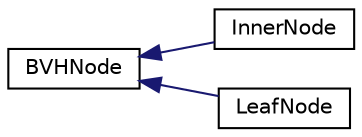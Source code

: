 digraph G
{
  edge [fontname="Helvetica",fontsize="10",labelfontname="Helvetica",labelfontsize="10"];
  node [fontname="Helvetica",fontsize="10",shape=record];
  rankdir=LR;
  Node1 [label="BVHNode",height=0.2,width=0.4,color="black", fillcolor="white", style="filled",URL="$d4/d59/structBVHNode.html"];
  Node1 -> Node2 [dir=back,color="midnightblue",fontsize="10",style="solid",fontname="Helvetica"];
  Node2 [label="InnerNode",height=0.2,width=0.4,color="black", fillcolor="white", style="filled",URL="$d3/da6/classInnerNode.html"];
  Node1 -> Node3 [dir=back,color="midnightblue",fontsize="10",style="solid",fontname="Helvetica"];
  Node3 [label="LeafNode",height=0.2,width=0.4,color="black", fillcolor="white", style="filled",URL="$d7/d4b/classLeafNode.html"];
}
